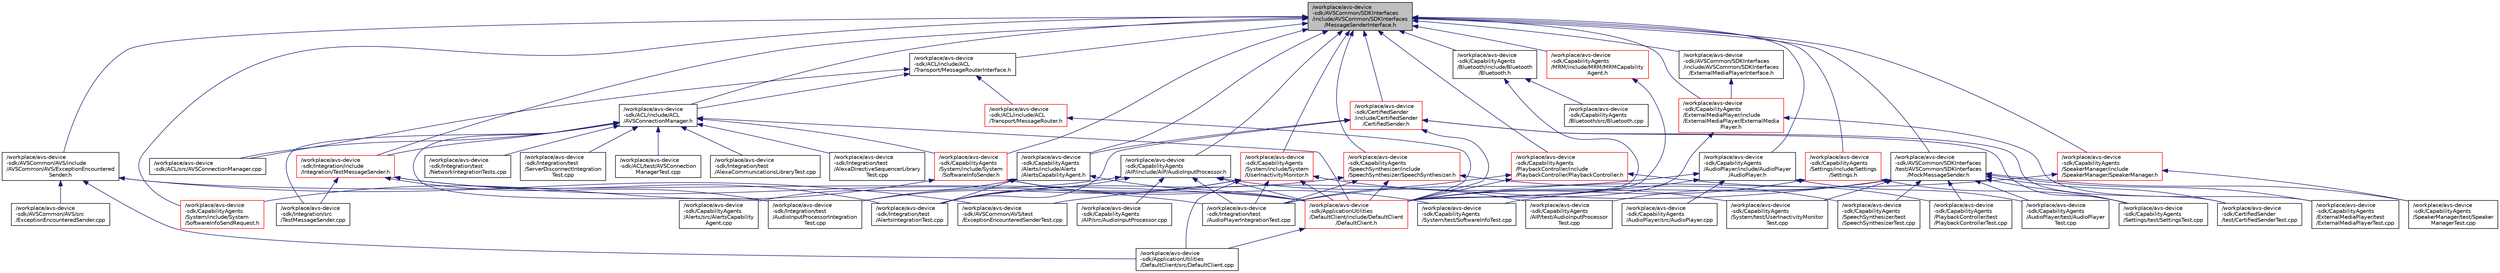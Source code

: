 digraph "/workplace/avs-device-sdk/AVSCommon/SDKInterfaces/include/AVSCommon/SDKInterfaces/MessageSenderInterface.h"
{
  edge [fontname="Helvetica",fontsize="10",labelfontname="Helvetica",labelfontsize="10"];
  node [fontname="Helvetica",fontsize="10",shape=record];
  Node1 [label="/workplace/avs-device\l-sdk/AVSCommon/SDKInterfaces\l/include/AVSCommon/SDKInterfaces\l/MessageSenderInterface.h",height=0.2,width=0.4,color="black", fillcolor="grey75", style="filled", fontcolor="black"];
  Node1 -> Node2 [dir="back",color="midnightblue",fontsize="10",style="solid",fontname="Helvetica"];
  Node2 [label="/workplace/avs-device\l-sdk/ACL/include/ACL\l/AVSConnectionManager.h",height=0.2,width=0.4,color="black", fillcolor="white", style="filled",URL="$_a_v_s_connection_manager_8h.html"];
  Node2 -> Node3 [dir="back",color="midnightblue",fontsize="10",style="solid",fontname="Helvetica"];
  Node3 [label="/workplace/avs-device\l-sdk/ACL/src/AVSConnectionManager.cpp",height=0.2,width=0.4,color="black", fillcolor="white", style="filled",URL="$_a_v_s_connection_manager_8cpp.html"];
  Node2 -> Node4 [dir="back",color="midnightblue",fontsize="10",style="solid",fontname="Helvetica"];
  Node4 [label="/workplace/avs-device\l-sdk/ACL/test/AVSConnection\lManagerTest.cpp",height=0.2,width=0.4,color="black", fillcolor="white", style="filled",URL="$_a_v_s_connection_manager_test_8cpp.html"];
  Node2 -> Node5 [dir="back",color="midnightblue",fontsize="10",style="solid",fontname="Helvetica"];
  Node5 [label="/workplace/avs-device\l-sdk/ApplicationUtilities\l/DefaultClient/include/DefaultClient\l/DefaultClient.h",height=0.2,width=0.4,color="red", fillcolor="white", style="filled",URL="$_default_client_8h.html"];
  Node5 -> Node6 [dir="back",color="midnightblue",fontsize="10",style="solid",fontname="Helvetica"];
  Node6 [label="/workplace/avs-device\l-sdk/ApplicationUtilities\l/DefaultClient/src/DefaultClient.cpp",height=0.2,width=0.4,color="black", fillcolor="white", style="filled",URL="$_default_client_8cpp.html"];
  Node2 -> Node7 [dir="back",color="midnightblue",fontsize="10",style="solid",fontname="Helvetica"];
  Node7 [label="/workplace/avs-device\l-sdk/CapabilityAgents\l/System/include/System\l/SoftwareInfoSender.h",height=0.2,width=0.4,color="red", fillcolor="white", style="filled",URL="$_software_info_sender_8h.html"];
  Node7 -> Node5 [dir="back",color="midnightblue",fontsize="10",style="solid",fontname="Helvetica"];
  Node7 -> Node8 [dir="back",color="midnightblue",fontsize="10",style="solid",fontname="Helvetica"];
  Node8 [label="/workplace/avs-device\l-sdk/CapabilityAgents\l/System/include/System\l/SoftwareInfoSendRequest.h",height=0.2,width=0.4,color="red", fillcolor="white", style="filled",URL="$_software_info_send_request_8h.html"];
  Node7 -> Node9 [dir="back",color="midnightblue",fontsize="10",style="solid",fontname="Helvetica"];
  Node9 [label="/workplace/avs-device\l-sdk/CapabilityAgents\l/System/test/SoftwareInfoTest.cpp",height=0.2,width=0.4,color="black", fillcolor="white", style="filled",URL="$_software_info_test_8cpp.html"];
  Node2 -> Node10 [dir="back",color="midnightblue",fontsize="10",style="solid",fontname="Helvetica"];
  Node10 [label="/workplace/avs-device\l-sdk/Integration/include\l/Integration/TestMessageSender.h",height=0.2,width=0.4,color="red", fillcolor="white", style="filled",URL="$_test_message_sender_8h.html"];
  Node10 -> Node11 [dir="back",color="midnightblue",fontsize="10",style="solid",fontname="Helvetica"];
  Node11 [label="/workplace/avs-device\l-sdk/Integration/src\l/TestMessageSender.cpp",height=0.2,width=0.4,color="black", fillcolor="white", style="filled",URL="$_test_message_sender_8cpp.html"];
  Node10 -> Node12 [dir="back",color="midnightblue",fontsize="10",style="solid",fontname="Helvetica"];
  Node12 [label="/workplace/avs-device\l-sdk/Integration/test\l/AlertsIntegrationTest.cpp",height=0.2,width=0.4,color="black", fillcolor="white", style="filled",URL="$_alerts_integration_test_8cpp.html"];
  Node10 -> Node13 [dir="back",color="midnightblue",fontsize="10",style="solid",fontname="Helvetica"];
  Node13 [label="/workplace/avs-device\l-sdk/Integration/test\l/AudioInputProcessorIntegration\lTest.cpp",height=0.2,width=0.4,color="black", fillcolor="white", style="filled",URL="$_audio_input_processor_integration_test_8cpp.html"];
  Node10 -> Node14 [dir="back",color="midnightblue",fontsize="10",style="solid",fontname="Helvetica"];
  Node14 [label="/workplace/avs-device\l-sdk/Integration/test\l/AudioPlayerIntegrationTest.cpp",height=0.2,width=0.4,color="black", fillcolor="white", style="filled",URL="$_audio_player_integration_test_8cpp.html"];
  Node2 -> Node11 [dir="back",color="midnightblue",fontsize="10",style="solid",fontname="Helvetica"];
  Node2 -> Node15 [dir="back",color="midnightblue",fontsize="10",style="solid",fontname="Helvetica"];
  Node15 [label="/workplace/avs-device\l-sdk/Integration/test\l/AlexaCommunicationsLibraryTest.cpp",height=0.2,width=0.4,color="black", fillcolor="white", style="filled",URL="$_alexa_communications_library_test_8cpp.html"];
  Node2 -> Node16 [dir="back",color="midnightblue",fontsize="10",style="solid",fontname="Helvetica"];
  Node16 [label="/workplace/avs-device\l-sdk/Integration/test\l/AlexaDirectiveSequencerLibrary\lTest.cpp",height=0.2,width=0.4,color="black", fillcolor="white", style="filled",URL="$_alexa_directive_sequencer_library_test_8cpp.html"];
  Node2 -> Node13 [dir="back",color="midnightblue",fontsize="10",style="solid",fontname="Helvetica"];
  Node2 -> Node17 [dir="back",color="midnightblue",fontsize="10",style="solid",fontname="Helvetica"];
  Node17 [label="/workplace/avs-device\l-sdk/Integration/test\l/NetworkIntegrationTests.cpp",height=0.2,width=0.4,color="black", fillcolor="white", style="filled",URL="$_network_integration_tests_8cpp.html"];
  Node2 -> Node18 [dir="back",color="midnightblue",fontsize="10",style="solid",fontname="Helvetica"];
  Node18 [label="/workplace/avs-device\l-sdk/Integration/test\l/ServerDisconnectIntegration\lTest.cpp",height=0.2,width=0.4,color="black", fillcolor="white", style="filled",URL="$_server_disconnect_integration_test_8cpp.html"];
  Node1 -> Node19 [dir="back",color="midnightblue",fontsize="10",style="solid",fontname="Helvetica"];
  Node19 [label="/workplace/avs-device\l-sdk/ACL/include/ACL\l/Transport/MessageRouterInterface.h",height=0.2,width=0.4,color="black", fillcolor="white", style="filled",URL="$_message_router_interface_8h.html"];
  Node19 -> Node2 [dir="back",color="midnightblue",fontsize="10",style="solid",fontname="Helvetica"];
  Node19 -> Node20 [dir="back",color="midnightblue",fontsize="10",style="solid",fontname="Helvetica"];
  Node20 [label="/workplace/avs-device\l-sdk/ACL/include/ACL\l/Transport/MessageRouter.h",height=0.2,width=0.4,color="red", fillcolor="white", style="filled",URL="$_message_router_8h.html"];
  Node20 -> Node5 [dir="back",color="midnightblue",fontsize="10",style="solid",fontname="Helvetica"];
  Node19 -> Node3 [dir="back",color="midnightblue",fontsize="10",style="solid",fontname="Helvetica"];
  Node1 -> Node21 [dir="back",color="midnightblue",fontsize="10",style="solid",fontname="Helvetica"];
  Node21 [label="/workplace/avs-device\l-sdk/AVSCommon/AVS/include\l/AVSCommon/AVS/ExceptionEncountered\lSender.h",height=0.2,width=0.4,color="black", fillcolor="white", style="filled",URL="$_exception_encountered_sender_8h.html"];
  Node21 -> Node5 [dir="back",color="midnightblue",fontsize="10",style="solid",fontname="Helvetica"];
  Node21 -> Node6 [dir="back",color="midnightblue",fontsize="10",style="solid",fontname="Helvetica"];
  Node21 -> Node22 [dir="back",color="midnightblue",fontsize="10",style="solid",fontname="Helvetica"];
  Node22 [label="/workplace/avs-device\l-sdk/AVSCommon/AVS/src\l/ExceptionEncounteredSender.cpp",height=0.2,width=0.4,color="black", fillcolor="white", style="filled",URL="$_exception_encountered_sender_8cpp.html"];
  Node21 -> Node23 [dir="back",color="midnightblue",fontsize="10",style="solid",fontname="Helvetica"];
  Node23 [label="/workplace/avs-device\l-sdk/AVSCommon/AVS/test\l/ExceptionEncounteredSenderTest.cpp",height=0.2,width=0.4,color="black", fillcolor="white", style="filled",URL="$_exception_encountered_sender_test_8cpp.html"];
  Node1 -> Node24 [dir="back",color="midnightblue",fontsize="10",style="solid",fontname="Helvetica"];
  Node24 [label="/workplace/avs-device\l-sdk/AVSCommon/SDKInterfaces\l/include/AVSCommon/SDKInterfaces\l/ExternalMediaPlayerInterface.h",height=0.2,width=0.4,color="black", fillcolor="white", style="filled",URL="$_external_media_player_interface_8h.html"];
  Node24 -> Node25 [dir="back",color="midnightblue",fontsize="10",style="solid",fontname="Helvetica"];
  Node25 [label="/workplace/avs-device\l-sdk/CapabilityAgents\l/ExternalMediaPlayer/include\l/ExternalMediaPlayer/ExternalMedia\lPlayer.h",height=0.2,width=0.4,color="red", fillcolor="white", style="filled",URL="$_external_media_player_8h.html"];
  Node25 -> Node5 [dir="back",color="midnightblue",fontsize="10",style="solid",fontname="Helvetica"];
  Node25 -> Node26 [dir="back",color="midnightblue",fontsize="10",style="solid",fontname="Helvetica"];
  Node26 [label="/workplace/avs-device\l-sdk/CapabilityAgents\l/ExternalMediaPlayer/test\l/ExternalMediaPlayerTest.cpp",height=0.2,width=0.4,color="black", fillcolor="white", style="filled",URL="$_external_media_player_test_8cpp.html"];
  Node1 -> Node27 [dir="back",color="midnightblue",fontsize="10",style="solid",fontname="Helvetica"];
  Node27 [label="/workplace/avs-device\l-sdk/AVSCommon/SDKInterfaces\l/test/AVSCommon/SDKInterfaces\l/MockMessageSender.h",height=0.2,width=0.4,color="black", fillcolor="white", style="filled",URL="$_mock_message_sender_8h.html"];
  Node27 -> Node23 [dir="back",color="midnightblue",fontsize="10",style="solid",fontname="Helvetica"];
  Node27 -> Node28 [dir="back",color="midnightblue",fontsize="10",style="solid",fontname="Helvetica"];
  Node28 [label="/workplace/avs-device\l-sdk/CapabilityAgents\l/AIP/test/AudioInputProcessor\lTest.cpp",height=0.2,width=0.4,color="black", fillcolor="white", style="filled",URL="$_audio_input_processor_test_8cpp.html"];
  Node27 -> Node29 [dir="back",color="midnightblue",fontsize="10",style="solid",fontname="Helvetica"];
  Node29 [label="/workplace/avs-device\l-sdk/CapabilityAgents\l/AudioPlayer/test/AudioPlayer\lTest.cpp",height=0.2,width=0.4,color="black", fillcolor="white", style="filled",URL="$_audio_player_test_8cpp.html"];
  Node27 -> Node26 [dir="back",color="midnightblue",fontsize="10",style="solid",fontname="Helvetica"];
  Node27 -> Node30 [dir="back",color="midnightblue",fontsize="10",style="solid",fontname="Helvetica"];
  Node30 [label="/workplace/avs-device\l-sdk/CapabilityAgents\l/PlaybackController/test\l/PlaybackControllerTest.cpp",height=0.2,width=0.4,color="black", fillcolor="white", style="filled",URL="$_playback_controller_test_8cpp.html"];
  Node27 -> Node31 [dir="back",color="midnightblue",fontsize="10",style="solid",fontname="Helvetica"];
  Node31 [label="/workplace/avs-device\l-sdk/CapabilityAgents\l/Settings/test/SettingsTest.cpp",height=0.2,width=0.4,color="black", fillcolor="white", style="filled",URL="$_settings_test_8cpp.html"];
  Node27 -> Node32 [dir="back",color="midnightblue",fontsize="10",style="solid",fontname="Helvetica"];
  Node32 [label="/workplace/avs-device\l-sdk/CapabilityAgents\l/SpeakerManager/test/Speaker\lManagerTest.cpp",height=0.2,width=0.4,color="black", fillcolor="white", style="filled",URL="$_speaker_manager_test_8cpp.html"];
  Node27 -> Node33 [dir="back",color="midnightblue",fontsize="10",style="solid",fontname="Helvetica"];
  Node33 [label="/workplace/avs-device\l-sdk/CapabilityAgents\l/SpeechSynthesizer/test\l/SpeechSynthesizerTest.cpp",height=0.2,width=0.4,color="black", fillcolor="white", style="filled",URL="$_speech_synthesizer_test_8cpp.html"];
  Node27 -> Node9 [dir="back",color="midnightblue",fontsize="10",style="solid",fontname="Helvetica"];
  Node27 -> Node34 [dir="back",color="midnightblue",fontsize="10",style="solid",fontname="Helvetica"];
  Node34 [label="/workplace/avs-device\l-sdk/CapabilityAgents\l/System/test/UserInactivityMonitor\lTest.cpp",height=0.2,width=0.4,color="black", fillcolor="white", style="filled",URL="$_user_inactivity_monitor_test_8cpp.html"];
  Node27 -> Node35 [dir="back",color="midnightblue",fontsize="10",style="solid",fontname="Helvetica"];
  Node35 [label="/workplace/avs-device\l-sdk/CertifiedSender\l/test/CertifiedSenderTest.cpp",height=0.2,width=0.4,color="black", fillcolor="white", style="filled",URL="$_certified_sender_test_8cpp.html"];
  Node1 -> Node36 [dir="back",color="midnightblue",fontsize="10",style="solid",fontname="Helvetica"];
  Node36 [label="/workplace/avs-device\l-sdk/CapabilityAgents\l/AIP/include/AIP/AudioInputProcessor.h",height=0.2,width=0.4,color="black", fillcolor="white", style="filled",URL="$_audio_input_processor_8h.html"];
  Node36 -> Node5 [dir="back",color="midnightblue",fontsize="10",style="solid",fontname="Helvetica"];
  Node36 -> Node37 [dir="back",color="midnightblue",fontsize="10",style="solid",fontname="Helvetica"];
  Node37 [label="/workplace/avs-device\l-sdk/CapabilityAgents\l/AIP/src/AudioInputProcessor.cpp",height=0.2,width=0.4,color="black", fillcolor="white", style="filled",URL="$_audio_input_processor_8cpp.html"];
  Node36 -> Node28 [dir="back",color="midnightblue",fontsize="10",style="solid",fontname="Helvetica"];
  Node36 -> Node12 [dir="back",color="midnightblue",fontsize="10",style="solid",fontname="Helvetica"];
  Node36 -> Node13 [dir="back",color="midnightblue",fontsize="10",style="solid",fontname="Helvetica"];
  Node36 -> Node14 [dir="back",color="midnightblue",fontsize="10",style="solid",fontname="Helvetica"];
  Node1 -> Node38 [dir="back",color="midnightblue",fontsize="10",style="solid",fontname="Helvetica"];
  Node38 [label="/workplace/avs-device\l-sdk/CapabilityAgents\l/Alerts/include/Alerts\l/AlertsCapabilityAgent.h",height=0.2,width=0.4,color="black", fillcolor="white", style="filled",URL="$_alerts_capability_agent_8h.html"];
  Node38 -> Node5 [dir="back",color="midnightblue",fontsize="10",style="solid",fontname="Helvetica"];
  Node38 -> Node39 [dir="back",color="midnightblue",fontsize="10",style="solid",fontname="Helvetica"];
  Node39 [label="/workplace/avs-device\l-sdk/CapabilityAgents\l/Alerts/src/AlertsCapability\lAgent.cpp",height=0.2,width=0.4,color="black", fillcolor="white", style="filled",URL="$_alerts_capability_agent_8cpp.html"];
  Node38 -> Node12 [dir="back",color="midnightblue",fontsize="10",style="solid",fontname="Helvetica"];
  Node1 -> Node40 [dir="back",color="midnightblue",fontsize="10",style="solid",fontname="Helvetica"];
  Node40 [label="/workplace/avs-device\l-sdk/CapabilityAgents\l/AudioPlayer/include/AudioPlayer\l/AudioPlayer.h",height=0.2,width=0.4,color="black", fillcolor="white", style="filled",URL="$_audio_player_8h.html"];
  Node40 -> Node5 [dir="back",color="midnightblue",fontsize="10",style="solid",fontname="Helvetica"];
  Node40 -> Node41 [dir="back",color="midnightblue",fontsize="10",style="solid",fontname="Helvetica"];
  Node41 [label="/workplace/avs-device\l-sdk/CapabilityAgents\l/AudioPlayer/src/AudioPlayer.cpp",height=0.2,width=0.4,color="black", fillcolor="white", style="filled",URL="$_audio_player_8cpp.html"];
  Node40 -> Node29 [dir="back",color="midnightblue",fontsize="10",style="solid",fontname="Helvetica"];
  Node40 -> Node14 [dir="back",color="midnightblue",fontsize="10",style="solid",fontname="Helvetica"];
  Node1 -> Node42 [dir="back",color="midnightblue",fontsize="10",style="solid",fontname="Helvetica"];
  Node42 [label="/workplace/avs-device\l-sdk/CapabilityAgents\l/Bluetooth/include/Bluetooth\l/Bluetooth.h",height=0.2,width=0.4,color="black", fillcolor="white", style="filled",URL="$_bluetooth_8h.html"];
  Node42 -> Node5 [dir="back",color="midnightblue",fontsize="10",style="solid",fontname="Helvetica"];
  Node42 -> Node43 [dir="back",color="midnightblue",fontsize="10",style="solid",fontname="Helvetica"];
  Node43 [label="/workplace/avs-device\l-sdk/CapabilityAgents\l/Bluetooth/src/Bluetooth.cpp",height=0.2,width=0.4,color="black", fillcolor="white", style="filled",URL="$_bluetooth_8cpp.html"];
  Node1 -> Node25 [dir="back",color="midnightblue",fontsize="10",style="solid",fontname="Helvetica"];
  Node1 -> Node44 [dir="back",color="midnightblue",fontsize="10",style="solid",fontname="Helvetica"];
  Node44 [label="/workplace/avs-device\l-sdk/CapabilityAgents\l/MRM/include/MRM/MRMCapability\lAgent.h",height=0.2,width=0.4,color="red", fillcolor="white", style="filled",URL="$_m_r_m_capability_agent_8h.html"];
  Node44 -> Node5 [dir="back",color="midnightblue",fontsize="10",style="solid",fontname="Helvetica"];
  Node1 -> Node45 [dir="back",color="midnightblue",fontsize="10",style="solid",fontname="Helvetica"];
  Node45 [label="/workplace/avs-device\l-sdk/CapabilityAgents\l/PlaybackController/include\l/PlaybackController/PlaybackController.h",height=0.2,width=0.4,color="red", fillcolor="white", style="filled",URL="$_playback_controller_8h.html"];
  Node45 -> Node5 [dir="back",color="midnightblue",fontsize="10",style="solid",fontname="Helvetica"];
  Node45 -> Node30 [dir="back",color="midnightblue",fontsize="10",style="solid",fontname="Helvetica"];
  Node45 -> Node14 [dir="back",color="midnightblue",fontsize="10",style="solid",fontname="Helvetica"];
  Node1 -> Node46 [dir="back",color="midnightblue",fontsize="10",style="solid",fontname="Helvetica"];
  Node46 [label="/workplace/avs-device\l-sdk/CapabilityAgents\l/Settings/include/Settings\l/Settings.h",height=0.2,width=0.4,color="red", fillcolor="white", style="filled",URL="$_settings_8h.html"];
  Node46 -> Node5 [dir="back",color="midnightblue",fontsize="10",style="solid",fontname="Helvetica"];
  Node46 -> Node31 [dir="back",color="midnightblue",fontsize="10",style="solid",fontname="Helvetica"];
  Node1 -> Node47 [dir="back",color="midnightblue",fontsize="10",style="solid",fontname="Helvetica"];
  Node47 [label="/workplace/avs-device\l-sdk/CapabilityAgents\l/SpeakerManager/include\l/SpeakerManager/SpeakerManager.h",height=0.2,width=0.4,color="red", fillcolor="white", style="filled",URL="$_speaker_manager_8h.html"];
  Node47 -> Node5 [dir="back",color="midnightblue",fontsize="10",style="solid",fontname="Helvetica"];
  Node47 -> Node32 [dir="back",color="midnightblue",fontsize="10",style="solid",fontname="Helvetica"];
  Node1 -> Node48 [dir="back",color="midnightblue",fontsize="10",style="solid",fontname="Helvetica"];
  Node48 [label="/workplace/avs-device\l-sdk/CapabilityAgents\l/SpeechSynthesizer/include\l/SpeechSynthesizer/SpeechSynthesizer.h",height=0.2,width=0.4,color="red", fillcolor="white", style="filled",URL="$_speech_synthesizer_8h.html"];
  Node48 -> Node5 [dir="back",color="midnightblue",fontsize="10",style="solid",fontname="Helvetica"];
  Node48 -> Node33 [dir="back",color="midnightblue",fontsize="10",style="solid",fontname="Helvetica"];
  Node48 -> Node12 [dir="back",color="midnightblue",fontsize="10",style="solid",fontname="Helvetica"];
  Node48 -> Node14 [dir="back",color="midnightblue",fontsize="10",style="solid",fontname="Helvetica"];
  Node1 -> Node7 [dir="back",color="midnightblue",fontsize="10",style="solid",fontname="Helvetica"];
  Node1 -> Node8 [dir="back",color="midnightblue",fontsize="10",style="solid",fontname="Helvetica"];
  Node1 -> Node49 [dir="back",color="midnightblue",fontsize="10",style="solid",fontname="Helvetica"];
  Node49 [label="/workplace/avs-device\l-sdk/CapabilityAgents\l/System/include/System\l/UserInactivityMonitor.h",height=0.2,width=0.4,color="red", fillcolor="white", style="filled",URL="$_user_inactivity_monitor_8h.html"];
  Node49 -> Node5 [dir="back",color="midnightblue",fontsize="10",style="solid",fontname="Helvetica"];
  Node49 -> Node6 [dir="back",color="midnightblue",fontsize="10",style="solid",fontname="Helvetica"];
  Node49 -> Node34 [dir="back",color="midnightblue",fontsize="10",style="solid",fontname="Helvetica"];
  Node49 -> Node12 [dir="back",color="midnightblue",fontsize="10",style="solid",fontname="Helvetica"];
  Node49 -> Node13 [dir="back",color="midnightblue",fontsize="10",style="solid",fontname="Helvetica"];
  Node49 -> Node14 [dir="back",color="midnightblue",fontsize="10",style="solid",fontname="Helvetica"];
  Node1 -> Node50 [dir="back",color="midnightblue",fontsize="10",style="solid",fontname="Helvetica"];
  Node50 [label="/workplace/avs-device\l-sdk/CertifiedSender\l/include/CertifiedSender\l/CertifiedSender.h",height=0.2,width=0.4,color="red", fillcolor="white", style="filled",URL="$_certified_sender_8h.html"];
  Node50 -> Node5 [dir="back",color="midnightblue",fontsize="10",style="solid",fontname="Helvetica"];
  Node50 -> Node38 [dir="back",color="midnightblue",fontsize="10",style="solid",fontname="Helvetica"];
  Node50 -> Node31 [dir="back",color="midnightblue",fontsize="10",style="solid",fontname="Helvetica"];
  Node50 -> Node35 [dir="back",color="midnightblue",fontsize="10",style="solid",fontname="Helvetica"];
  Node50 -> Node12 [dir="back",color="midnightblue",fontsize="10",style="solid",fontname="Helvetica"];
  Node1 -> Node10 [dir="back",color="midnightblue",fontsize="10",style="solid",fontname="Helvetica"];
}
